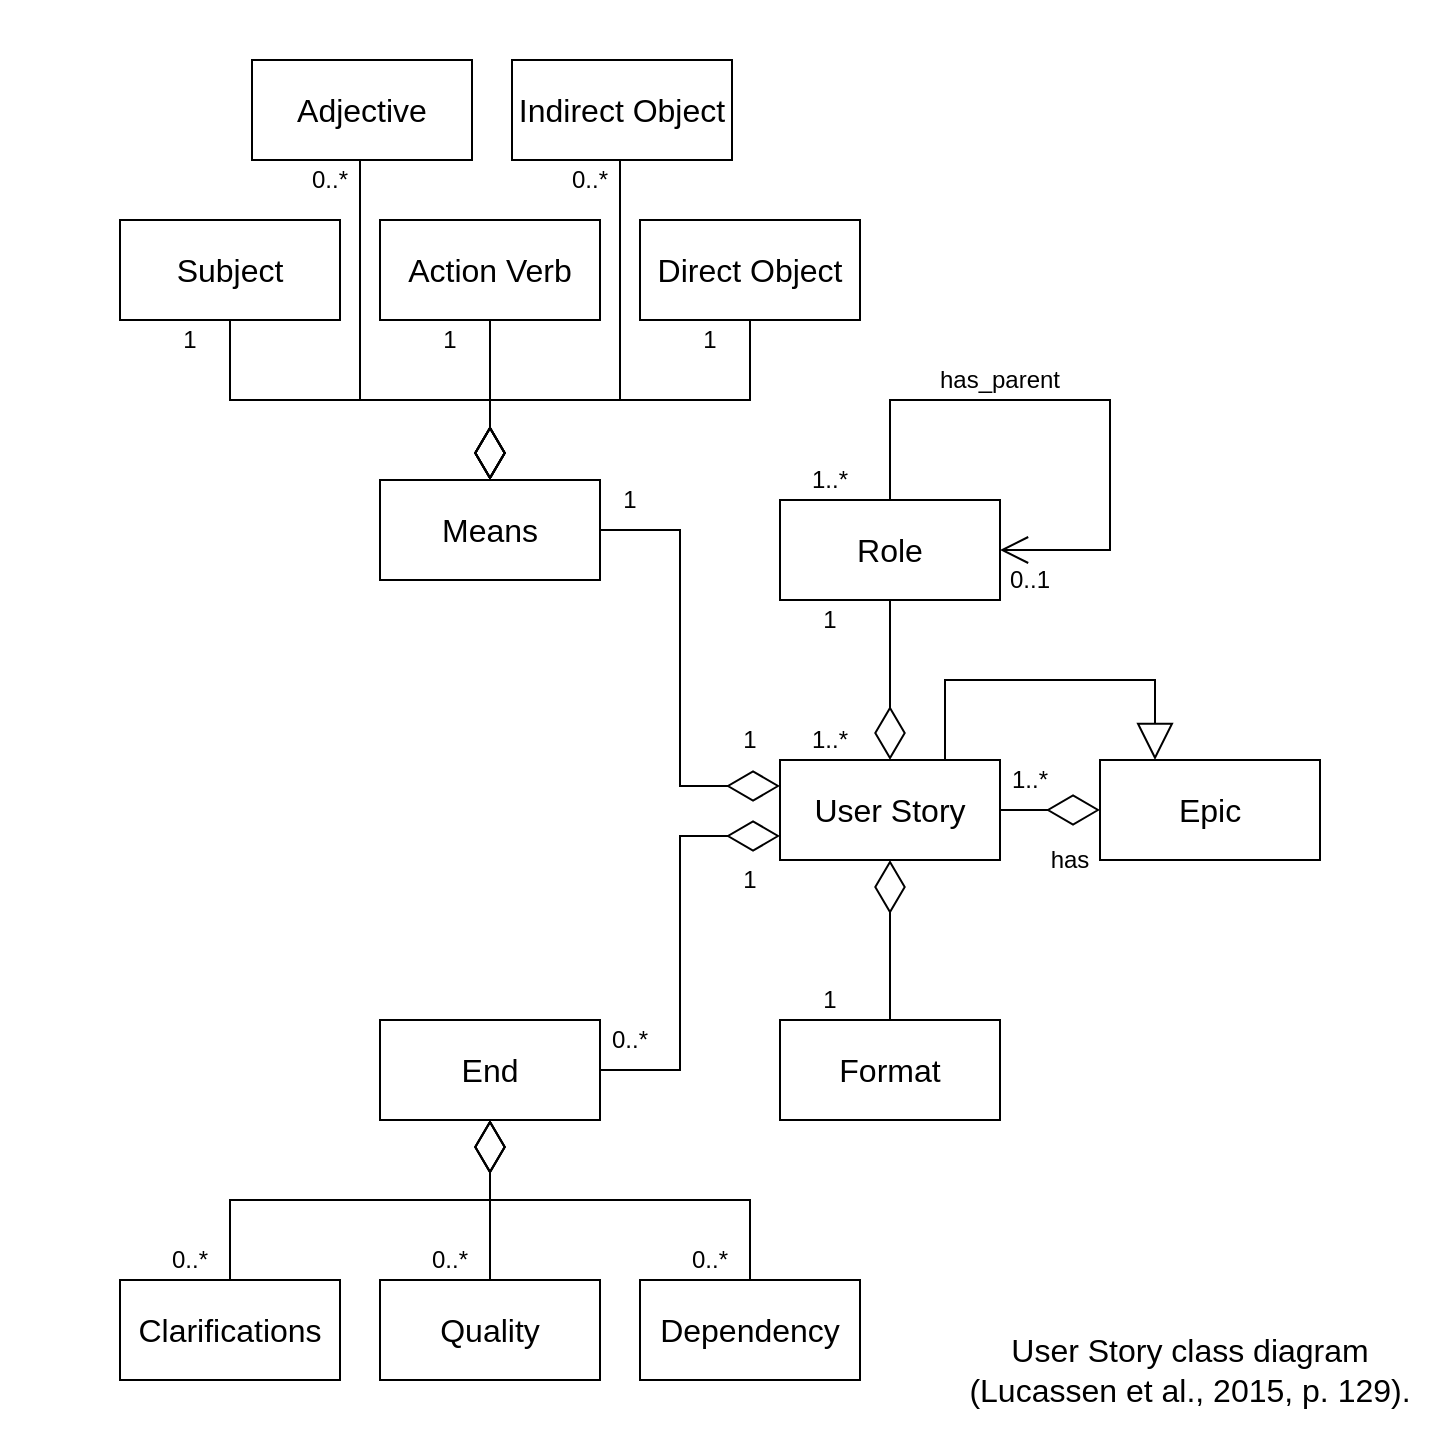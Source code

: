 <mxfile version="24.7.7">
  <diagram name="Page-1" id="-Fo1dlbDo1N7WB0hH_k0">
    <mxGraphModel dx="1875" dy="1530" grid="1" gridSize="10" guides="1" tooltips="1" connect="1" arrows="1" fold="1" page="0" pageScale="1" pageWidth="827" pageHeight="1169" math="0" shadow="0">
      <root>
        <mxCell id="0" />
        <mxCell id="1" parent="0" />
        <mxCell id="_gTd3aFsyiuUEONuVbtE-67" value="" style="whiteSpace=wrap;html=1;aspect=fixed;fontColor=default;fillColor=none;strokeColor=none;" parent="1" vertex="1">
          <mxGeometry x="210" y="-80" width="720" height="720" as="geometry" />
        </mxCell>
        <mxCell id="_gTd3aFsyiuUEONuVbtE-1" value="Adjective" style="html=1;whiteSpace=wrap;fontSize=16;" parent="1" vertex="1">
          <mxGeometry x="336" y="-50" width="110" height="50" as="geometry" />
        </mxCell>
        <mxCell id="_gTd3aFsyiuUEONuVbtE-2" value="Subject" style="html=1;whiteSpace=wrap;fontSize=16;" parent="1" vertex="1">
          <mxGeometry x="270" y="30" width="110" height="50" as="geometry" />
        </mxCell>
        <mxCell id="_gTd3aFsyiuUEONuVbtE-3" value="Action Verb" style="html=1;whiteSpace=wrap;fontSize=16;" parent="1" vertex="1">
          <mxGeometry x="400" y="30" width="110" height="50" as="geometry" />
        </mxCell>
        <mxCell id="_gTd3aFsyiuUEONuVbtE-4" value="Indirect Object" style="html=1;whiteSpace=wrap;fontSize=16;" parent="1" vertex="1">
          <mxGeometry x="466" y="-50" width="110" height="50" as="geometry" />
        </mxCell>
        <mxCell id="_gTd3aFsyiuUEONuVbtE-5" value="Direct Object" style="html=1;whiteSpace=wrap;fontSize=16;" parent="1" vertex="1">
          <mxGeometry x="530" y="30" width="110" height="50" as="geometry" />
        </mxCell>
        <mxCell id="_gTd3aFsyiuUEONuVbtE-6" value="Means" style="html=1;whiteSpace=wrap;fontSize=16;" parent="1" vertex="1">
          <mxGeometry x="400" y="160" width="110" height="50" as="geometry" />
        </mxCell>
        <mxCell id="_gTd3aFsyiuUEONuVbtE-12" value="User Story" style="html=1;whiteSpace=wrap;fontSize=16;" parent="1" vertex="1">
          <mxGeometry x="600" y="300" width="110" height="50" as="geometry" />
        </mxCell>
        <mxCell id="_gTd3aFsyiuUEONuVbtE-14" value="" style="endArrow=diamondThin;endFill=0;endSize=24;html=1;rounded=0;edgeStyle=orthogonalEdgeStyle;exitX=1;exitY=0.5;exitDx=0;exitDy=0;entryX=0;entryY=0.25;entryDx=0;entryDy=0;" parent="1" source="_gTd3aFsyiuUEONuVbtE-6" target="_gTd3aFsyiuUEONuVbtE-12" edge="1">
          <mxGeometry width="160" relative="1" as="geometry">
            <mxPoint x="480" y="330" as="sourcePoint" />
            <mxPoint x="390" y="205" as="targetPoint" />
            <Array as="points">
              <mxPoint x="550" y="185" />
              <mxPoint x="550" y="313" />
              <mxPoint x="600" y="313" />
            </Array>
          </mxGeometry>
        </mxCell>
        <mxCell id="_gTd3aFsyiuUEONuVbtE-15" value="Epic" style="html=1;whiteSpace=wrap;fontSize=16;" parent="1" vertex="1">
          <mxGeometry x="760" y="300" width="110" height="50" as="geometry" />
        </mxCell>
        <mxCell id="_gTd3aFsyiuUEONuVbtE-16" value="" style="endArrow=diamondThin;endFill=0;endSize=24;html=1;rounded=0;entryX=0;entryY=0.5;entryDx=0;entryDy=0;edgeStyle=orthogonalEdgeStyle;exitX=1;exitY=0.5;exitDx=0;exitDy=0;" parent="1" source="_gTd3aFsyiuUEONuVbtE-12" target="_gTd3aFsyiuUEONuVbtE-15" edge="1">
          <mxGeometry width="160" relative="1" as="geometry">
            <mxPoint x="720" y="440" as="sourcePoint" />
            <mxPoint x="430" y="355" as="targetPoint" />
          </mxGeometry>
        </mxCell>
        <mxCell id="_gTd3aFsyiuUEONuVbtE-17" value="Role" style="html=1;whiteSpace=wrap;fontSize=16;" parent="1" vertex="1">
          <mxGeometry x="600" y="170" width="110" height="50" as="geometry" />
        </mxCell>
        <mxCell id="_gTd3aFsyiuUEONuVbtE-18" value="Format" style="html=1;whiteSpace=wrap;fontSize=16;" parent="1" vertex="1">
          <mxGeometry x="600" y="430" width="110" height="50" as="geometry" />
        </mxCell>
        <mxCell id="_gTd3aFsyiuUEONuVbtE-19" value="" style="endArrow=diamondThin;endFill=0;endSize=24;html=1;rounded=0;edgeStyle=orthogonalEdgeStyle;exitX=0.5;exitY=1;exitDx=0;exitDy=0;entryX=0.5;entryY=0;entryDx=0;entryDy=0;" parent="1" source="_gTd3aFsyiuUEONuVbtE-17" target="_gTd3aFsyiuUEONuVbtE-12" edge="1">
          <mxGeometry width="160" relative="1" as="geometry">
            <mxPoint x="520" y="335" as="sourcePoint" />
            <mxPoint x="610" y="335" as="targetPoint" />
          </mxGeometry>
        </mxCell>
        <mxCell id="_gTd3aFsyiuUEONuVbtE-20" value="" style="endArrow=diamondThin;endFill=0;endSize=24;html=1;rounded=0;edgeStyle=orthogonalEdgeStyle;exitX=0.5;exitY=0;exitDx=0;exitDy=0;entryX=0.5;entryY=1;entryDx=0;entryDy=0;" parent="1" source="_gTd3aFsyiuUEONuVbtE-18" target="_gTd3aFsyiuUEONuVbtE-12" edge="1">
          <mxGeometry width="160" relative="1" as="geometry">
            <mxPoint x="520" y="335" as="sourcePoint" />
            <mxPoint x="610" y="335" as="targetPoint" />
          </mxGeometry>
        </mxCell>
        <mxCell id="_gTd3aFsyiuUEONuVbtE-21" value="Clarifications" style="html=1;whiteSpace=wrap;fontSize=16;" parent="1" vertex="1">
          <mxGeometry x="270" y="560" width="110" height="50" as="geometry" />
        </mxCell>
        <mxCell id="_gTd3aFsyiuUEONuVbtE-22" value="Quality" style="html=1;whiteSpace=wrap;fontSize=16;" parent="1" vertex="1">
          <mxGeometry x="400" y="560" width="110" height="50" as="geometry" />
        </mxCell>
        <mxCell id="_gTd3aFsyiuUEONuVbtE-23" value="Dependency" style="html=1;whiteSpace=wrap;fontSize=16;" parent="1" vertex="1">
          <mxGeometry x="530" y="560" width="110" height="50" as="geometry" />
        </mxCell>
        <mxCell id="_gTd3aFsyiuUEONuVbtE-24" value="End" style="html=1;whiteSpace=wrap;fontSize=16;" parent="1" vertex="1">
          <mxGeometry x="400" y="430" width="110" height="50" as="geometry" />
        </mxCell>
        <mxCell id="_gTd3aFsyiuUEONuVbtE-31" value="" style="endArrow=diamondThin;endFill=0;endSize=24;html=1;rounded=0;edgeStyle=orthogonalEdgeStyle;exitX=1;exitY=0.5;exitDx=0;exitDy=0;entryX=0;entryY=0.75;entryDx=0;entryDy=0;" parent="1" source="_gTd3aFsyiuUEONuVbtE-24" target="_gTd3aFsyiuUEONuVbtE-12" edge="1">
          <mxGeometry width="160" relative="1" as="geometry">
            <mxPoint x="490" y="195" as="sourcePoint" />
            <mxPoint x="620" y="335" as="targetPoint" />
            <Array as="points">
              <mxPoint x="550" y="455" />
              <mxPoint x="550" y="338" />
              <mxPoint x="600" y="338" />
            </Array>
          </mxGeometry>
        </mxCell>
        <mxCell id="_gTd3aFsyiuUEONuVbtE-32" value="" style="endArrow=block;endSize=16;endFill=0;html=1;rounded=0;entryX=0.25;entryY=0;entryDx=0;entryDy=0;edgeStyle=orthogonalEdgeStyle;exitX=0.75;exitY=0;exitDx=0;exitDy=0;" parent="1" source="_gTd3aFsyiuUEONuVbtE-12" target="_gTd3aFsyiuUEONuVbtE-15" edge="1">
          <mxGeometry width="160" relative="1" as="geometry">
            <mxPoint x="720" y="250" as="sourcePoint" />
            <mxPoint x="600" y="360" as="targetPoint" />
            <Array as="points">
              <mxPoint x="683" y="260" />
              <mxPoint x="787" y="260" />
            </Array>
          </mxGeometry>
        </mxCell>
        <mxCell id="_gTd3aFsyiuUEONuVbtE-33" value="" style="endArrow=open;html=1;endSize=12;startArrow=none;startSize=14;startFill=0;edgeStyle=orthogonalEdgeStyle;align=left;verticalAlign=bottom;rounded=0;exitX=0.5;exitY=0;exitDx=0;exitDy=0;entryX=1;entryY=0.5;entryDx=0;entryDy=0;" parent="1" source="_gTd3aFsyiuUEONuVbtE-17" target="_gTd3aFsyiuUEONuVbtE-17" edge="1">
          <mxGeometry x="-1" y="3" relative="1" as="geometry">
            <mxPoint x="800" y="120" as="sourcePoint" />
            <mxPoint x="820" y="200" as="targetPoint" />
            <Array as="points">
              <mxPoint x="655" y="120" />
              <mxPoint x="765" y="120" />
              <mxPoint x="765" y="195" />
            </Array>
          </mxGeometry>
        </mxCell>
        <mxCell id="_gTd3aFsyiuUEONuVbtE-36" value="1" style="text;html=1;align=center;verticalAlign=middle;whiteSpace=wrap;rounded=0;fontSize=12;" parent="1" vertex="1">
          <mxGeometry x="290" y="80" width="30" height="20" as="geometry" />
        </mxCell>
        <mxCell id="_gTd3aFsyiuUEONuVbtE-38" value="1" style="text;html=1;align=center;verticalAlign=middle;whiteSpace=wrap;rounded=0;fontSize=12;" parent="1" vertex="1">
          <mxGeometry x="420" y="80" width="30" height="20" as="geometry" />
        </mxCell>
        <mxCell id="_gTd3aFsyiuUEONuVbtE-41" value="0..*" style="text;html=1;align=center;verticalAlign=middle;whiteSpace=wrap;rounded=0;fontSize=12;" parent="1" vertex="1">
          <mxGeometry x="360" width="30" height="20" as="geometry" />
        </mxCell>
        <mxCell id="_gTd3aFsyiuUEONuVbtE-42" value="1" style="text;html=1;align=center;verticalAlign=middle;whiteSpace=wrap;rounded=0;fontSize=12;" parent="1" vertex="1">
          <mxGeometry x="550" y="80" width="30" height="20" as="geometry" />
        </mxCell>
        <mxCell id="_gTd3aFsyiuUEONuVbtE-43" value="0..*" style="text;html=1;align=center;verticalAlign=middle;whiteSpace=wrap;rounded=0;fontSize=12;" parent="1" vertex="1">
          <mxGeometry x="490" width="30" height="20" as="geometry" />
        </mxCell>
        <mxCell id="_gTd3aFsyiuUEONuVbtE-45" value="1" style="text;html=1;align=center;verticalAlign=middle;whiteSpace=wrap;rounded=0;fontSize=12;" parent="1" vertex="1">
          <mxGeometry x="510" y="160" width="30" height="20" as="geometry" />
        </mxCell>
        <mxCell id="_gTd3aFsyiuUEONuVbtE-47" value="0..*" style="text;html=1;align=center;verticalAlign=middle;whiteSpace=wrap;rounded=0;fontSize=12;" parent="1" vertex="1">
          <mxGeometry x="550" y="540" width="30" height="20" as="geometry" />
        </mxCell>
        <mxCell id="_gTd3aFsyiuUEONuVbtE-48" value="0..*" style="text;html=1;align=center;verticalAlign=middle;whiteSpace=wrap;rounded=0;fontSize=12;" parent="1" vertex="1">
          <mxGeometry x="420" y="540" width="30" height="20" as="geometry" />
        </mxCell>
        <mxCell id="_gTd3aFsyiuUEONuVbtE-49" value="0..*" style="text;html=1;align=center;verticalAlign=middle;whiteSpace=wrap;rounded=0;fontSize=12;" parent="1" vertex="1">
          <mxGeometry x="290" y="540" width="30" height="20" as="geometry" />
        </mxCell>
        <mxCell id="_gTd3aFsyiuUEONuVbtE-50" value="0..*" style="text;html=1;align=center;verticalAlign=middle;whiteSpace=wrap;rounded=0;fontSize=12;" parent="1" vertex="1">
          <mxGeometry x="510" y="430" width="30" height="20" as="geometry" />
        </mxCell>
        <mxCell id="_gTd3aFsyiuUEONuVbtE-55" value="1" style="text;html=1;align=center;verticalAlign=middle;whiteSpace=wrap;rounded=0;fontSize=12;" parent="1" vertex="1">
          <mxGeometry x="570" y="280" width="30" height="20" as="geometry" />
        </mxCell>
        <mxCell id="_gTd3aFsyiuUEONuVbtE-57" value="1" style="text;html=1;align=center;verticalAlign=middle;whiteSpace=wrap;rounded=0;fontSize=12;" parent="1" vertex="1">
          <mxGeometry x="570" y="350" width="30" height="20" as="geometry" />
        </mxCell>
        <mxCell id="_gTd3aFsyiuUEONuVbtE-58" value="1" style="text;html=1;align=center;verticalAlign=middle;whiteSpace=wrap;rounded=0;fontSize=12;" parent="1" vertex="1">
          <mxGeometry x="610" y="410" width="30" height="20" as="geometry" />
        </mxCell>
        <mxCell id="_gTd3aFsyiuUEONuVbtE-59" value="1" style="text;html=1;align=center;verticalAlign=middle;whiteSpace=wrap;rounded=0;fontSize=12;" parent="1" vertex="1">
          <mxGeometry x="610" y="220" width="30" height="20" as="geometry" />
        </mxCell>
        <mxCell id="_gTd3aFsyiuUEONuVbtE-60" value="1..*" style="text;html=1;align=center;verticalAlign=middle;whiteSpace=wrap;rounded=0;fontSize=12;" parent="1" vertex="1">
          <mxGeometry x="610" y="280" width="30" height="20" as="geometry" />
        </mxCell>
        <mxCell id="_gTd3aFsyiuUEONuVbtE-61" value="1..*" style="text;html=1;align=center;verticalAlign=middle;whiteSpace=wrap;rounded=0;fontSize=12;" parent="1" vertex="1">
          <mxGeometry x="710" y="300" width="30" height="20" as="geometry" />
        </mxCell>
        <mxCell id="_gTd3aFsyiuUEONuVbtE-63" value="has" style="text;html=1;align=center;verticalAlign=middle;whiteSpace=wrap;rounded=0;fontSize=12;" parent="1" vertex="1">
          <mxGeometry x="730" y="340" width="30" height="20" as="geometry" />
        </mxCell>
        <mxCell id="_gTd3aFsyiuUEONuVbtE-64" value="1..*" style="text;html=1;align=center;verticalAlign=middle;whiteSpace=wrap;rounded=0;fontSize=12;" parent="1" vertex="1">
          <mxGeometry x="610" y="150" width="30" height="20" as="geometry" />
        </mxCell>
        <mxCell id="_gTd3aFsyiuUEONuVbtE-65" value="0..1" style="text;html=1;align=center;verticalAlign=middle;whiteSpace=wrap;rounded=0;fontSize=12;" parent="1" vertex="1">
          <mxGeometry x="710" y="200" width="30" height="20" as="geometry" />
        </mxCell>
        <mxCell id="_gTd3aFsyiuUEONuVbtE-66" value="has_parent" style="text;html=1;align=center;verticalAlign=middle;whiteSpace=wrap;rounded=0;fontSize=12;" parent="1" vertex="1">
          <mxGeometry x="670" y="100" width="80" height="20" as="geometry" />
        </mxCell>
        <mxCell id="_gTd3aFsyiuUEONuVbtE-68" value="" style="endArrow=diamondThin;endFill=0;endSize=24;html=1;rounded=0;edgeStyle=orthogonalEdgeStyle;exitX=0.5;exitY=0;exitDx=0;exitDy=0;entryX=0.5;entryY=1;entryDx=0;entryDy=0;" parent="1" source="_gTd3aFsyiuUEONuVbtE-21" target="_gTd3aFsyiuUEONuVbtE-24" edge="1">
          <mxGeometry width="160" relative="1" as="geometry">
            <mxPoint x="665" y="440" as="sourcePoint" />
            <mxPoint x="470" y="520" as="targetPoint" />
          </mxGeometry>
        </mxCell>
        <mxCell id="_gTd3aFsyiuUEONuVbtE-69" value="" style="endArrow=diamondThin;endFill=0;endSize=24;html=1;rounded=0;edgeStyle=orthogonalEdgeStyle;entryX=0.5;entryY=1;entryDx=0;entryDy=0;exitX=0.5;exitY=0;exitDx=0;exitDy=0;" parent="1" source="_gTd3aFsyiuUEONuVbtE-22" target="_gTd3aFsyiuUEONuVbtE-24" edge="1">
          <mxGeometry width="160" relative="1" as="geometry">
            <mxPoint x="420" y="570" as="sourcePoint" />
            <mxPoint x="465" y="490" as="targetPoint" />
          </mxGeometry>
        </mxCell>
        <mxCell id="_gTd3aFsyiuUEONuVbtE-70" value="" style="endArrow=diamondThin;endFill=0;endSize=24;html=1;rounded=0;edgeStyle=orthogonalEdgeStyle;exitX=0.5;exitY=0;exitDx=0;exitDy=0;entryX=0.5;entryY=1;entryDx=0;entryDy=0;" parent="1" source="_gTd3aFsyiuUEONuVbtE-23" target="_gTd3aFsyiuUEONuVbtE-24" edge="1">
          <mxGeometry width="160" relative="1" as="geometry">
            <mxPoint x="345" y="620" as="sourcePoint" />
            <mxPoint x="475" y="500" as="targetPoint" />
          </mxGeometry>
        </mxCell>
        <mxCell id="_gTd3aFsyiuUEONuVbtE-75" value="" style="endArrow=diamondThin;endFill=0;endSize=24;html=1;rounded=0;exitX=0.5;exitY=1;exitDx=0;exitDy=0;entryX=0.5;entryY=0;entryDx=0;entryDy=0;" parent="1" source="_gTd3aFsyiuUEONuVbtE-3" target="_gTd3aFsyiuUEONuVbtE-6" edge="1">
          <mxGeometry width="160" relative="1" as="geometry">
            <mxPoint x="370" y="150" as="sourcePoint" />
            <mxPoint x="530" y="150" as="targetPoint" />
          </mxGeometry>
        </mxCell>
        <mxCell id="_gTd3aFsyiuUEONuVbtE-76" value="" style="endArrow=diamondThin;endFill=0;endSize=24;html=1;rounded=0;exitX=0.5;exitY=1;exitDx=0;exitDy=0;edgeStyle=orthogonalEdgeStyle;entryX=0.5;entryY=0;entryDx=0;entryDy=0;" parent="1" source="_gTd3aFsyiuUEONuVbtE-2" target="_gTd3aFsyiuUEONuVbtE-6" edge="1">
          <mxGeometry width="160" relative="1" as="geometry">
            <mxPoint x="465" y="90" as="sourcePoint" />
            <mxPoint x="460" y="160" as="targetPoint" />
          </mxGeometry>
        </mxCell>
        <mxCell id="_gTd3aFsyiuUEONuVbtE-77" value="" style="endArrow=diamondThin;endFill=0;endSize=24;html=1;rounded=0;exitX=0.5;exitY=1;exitDx=0;exitDy=0;edgeStyle=orthogonalEdgeStyle;entryX=0.5;entryY=0;entryDx=0;entryDy=0;" parent="1" source="_gTd3aFsyiuUEONuVbtE-5" target="_gTd3aFsyiuUEONuVbtE-6" edge="1">
          <mxGeometry width="160" relative="1" as="geometry">
            <mxPoint x="335" y="90" as="sourcePoint" />
            <mxPoint x="465" y="170" as="targetPoint" />
          </mxGeometry>
        </mxCell>
        <mxCell id="_gTd3aFsyiuUEONuVbtE-78" value="" style="endArrow=diamondThin;endFill=0;endSize=24;html=1;rounded=0;exitX=0.5;exitY=1;exitDx=0;exitDy=0;edgeStyle=orthogonalEdgeStyle;entryX=0.5;entryY=0;entryDx=0;entryDy=0;" parent="1" source="_gTd3aFsyiuUEONuVbtE-1" target="_gTd3aFsyiuUEONuVbtE-6" edge="1">
          <mxGeometry width="160" relative="1" as="geometry">
            <mxPoint x="335" y="90" as="sourcePoint" />
            <mxPoint x="465" y="170" as="targetPoint" />
            <Array as="points">
              <mxPoint x="391" />
              <mxPoint x="390" />
              <mxPoint x="390" y="120" />
              <mxPoint x="455" y="120" />
            </Array>
          </mxGeometry>
        </mxCell>
        <mxCell id="_gTd3aFsyiuUEONuVbtE-79" value="" style="endArrow=diamondThin;endFill=0;endSize=24;html=1;rounded=0;exitX=0.5;exitY=1;exitDx=0;exitDy=0;edgeStyle=orthogonalEdgeStyle;entryX=0.5;entryY=0;entryDx=0;entryDy=0;" parent="1" source="_gTd3aFsyiuUEONuVbtE-4" target="_gTd3aFsyiuUEONuVbtE-6" edge="1">
          <mxGeometry width="160" relative="1" as="geometry">
            <mxPoint x="401" y="10" as="sourcePoint" />
            <mxPoint x="465" y="170" as="targetPoint" />
            <Array as="points">
              <mxPoint x="520" />
              <mxPoint x="520" y="120" />
              <mxPoint x="455" y="120" />
            </Array>
          </mxGeometry>
        </mxCell>
        <mxCell id="_gTd3aFsyiuUEONuVbtE-130" value="User Story class diagram (Lucassen et al., 2015, p. 129)." style="text;html=1;align=center;verticalAlign=middle;whiteSpace=wrap;rounded=0;fontSize=16;" parent="1" vertex="1">
          <mxGeometry x="690" y="580" width="230" height="50" as="geometry" />
        </mxCell>
      </root>
    </mxGraphModel>
  </diagram>
</mxfile>
